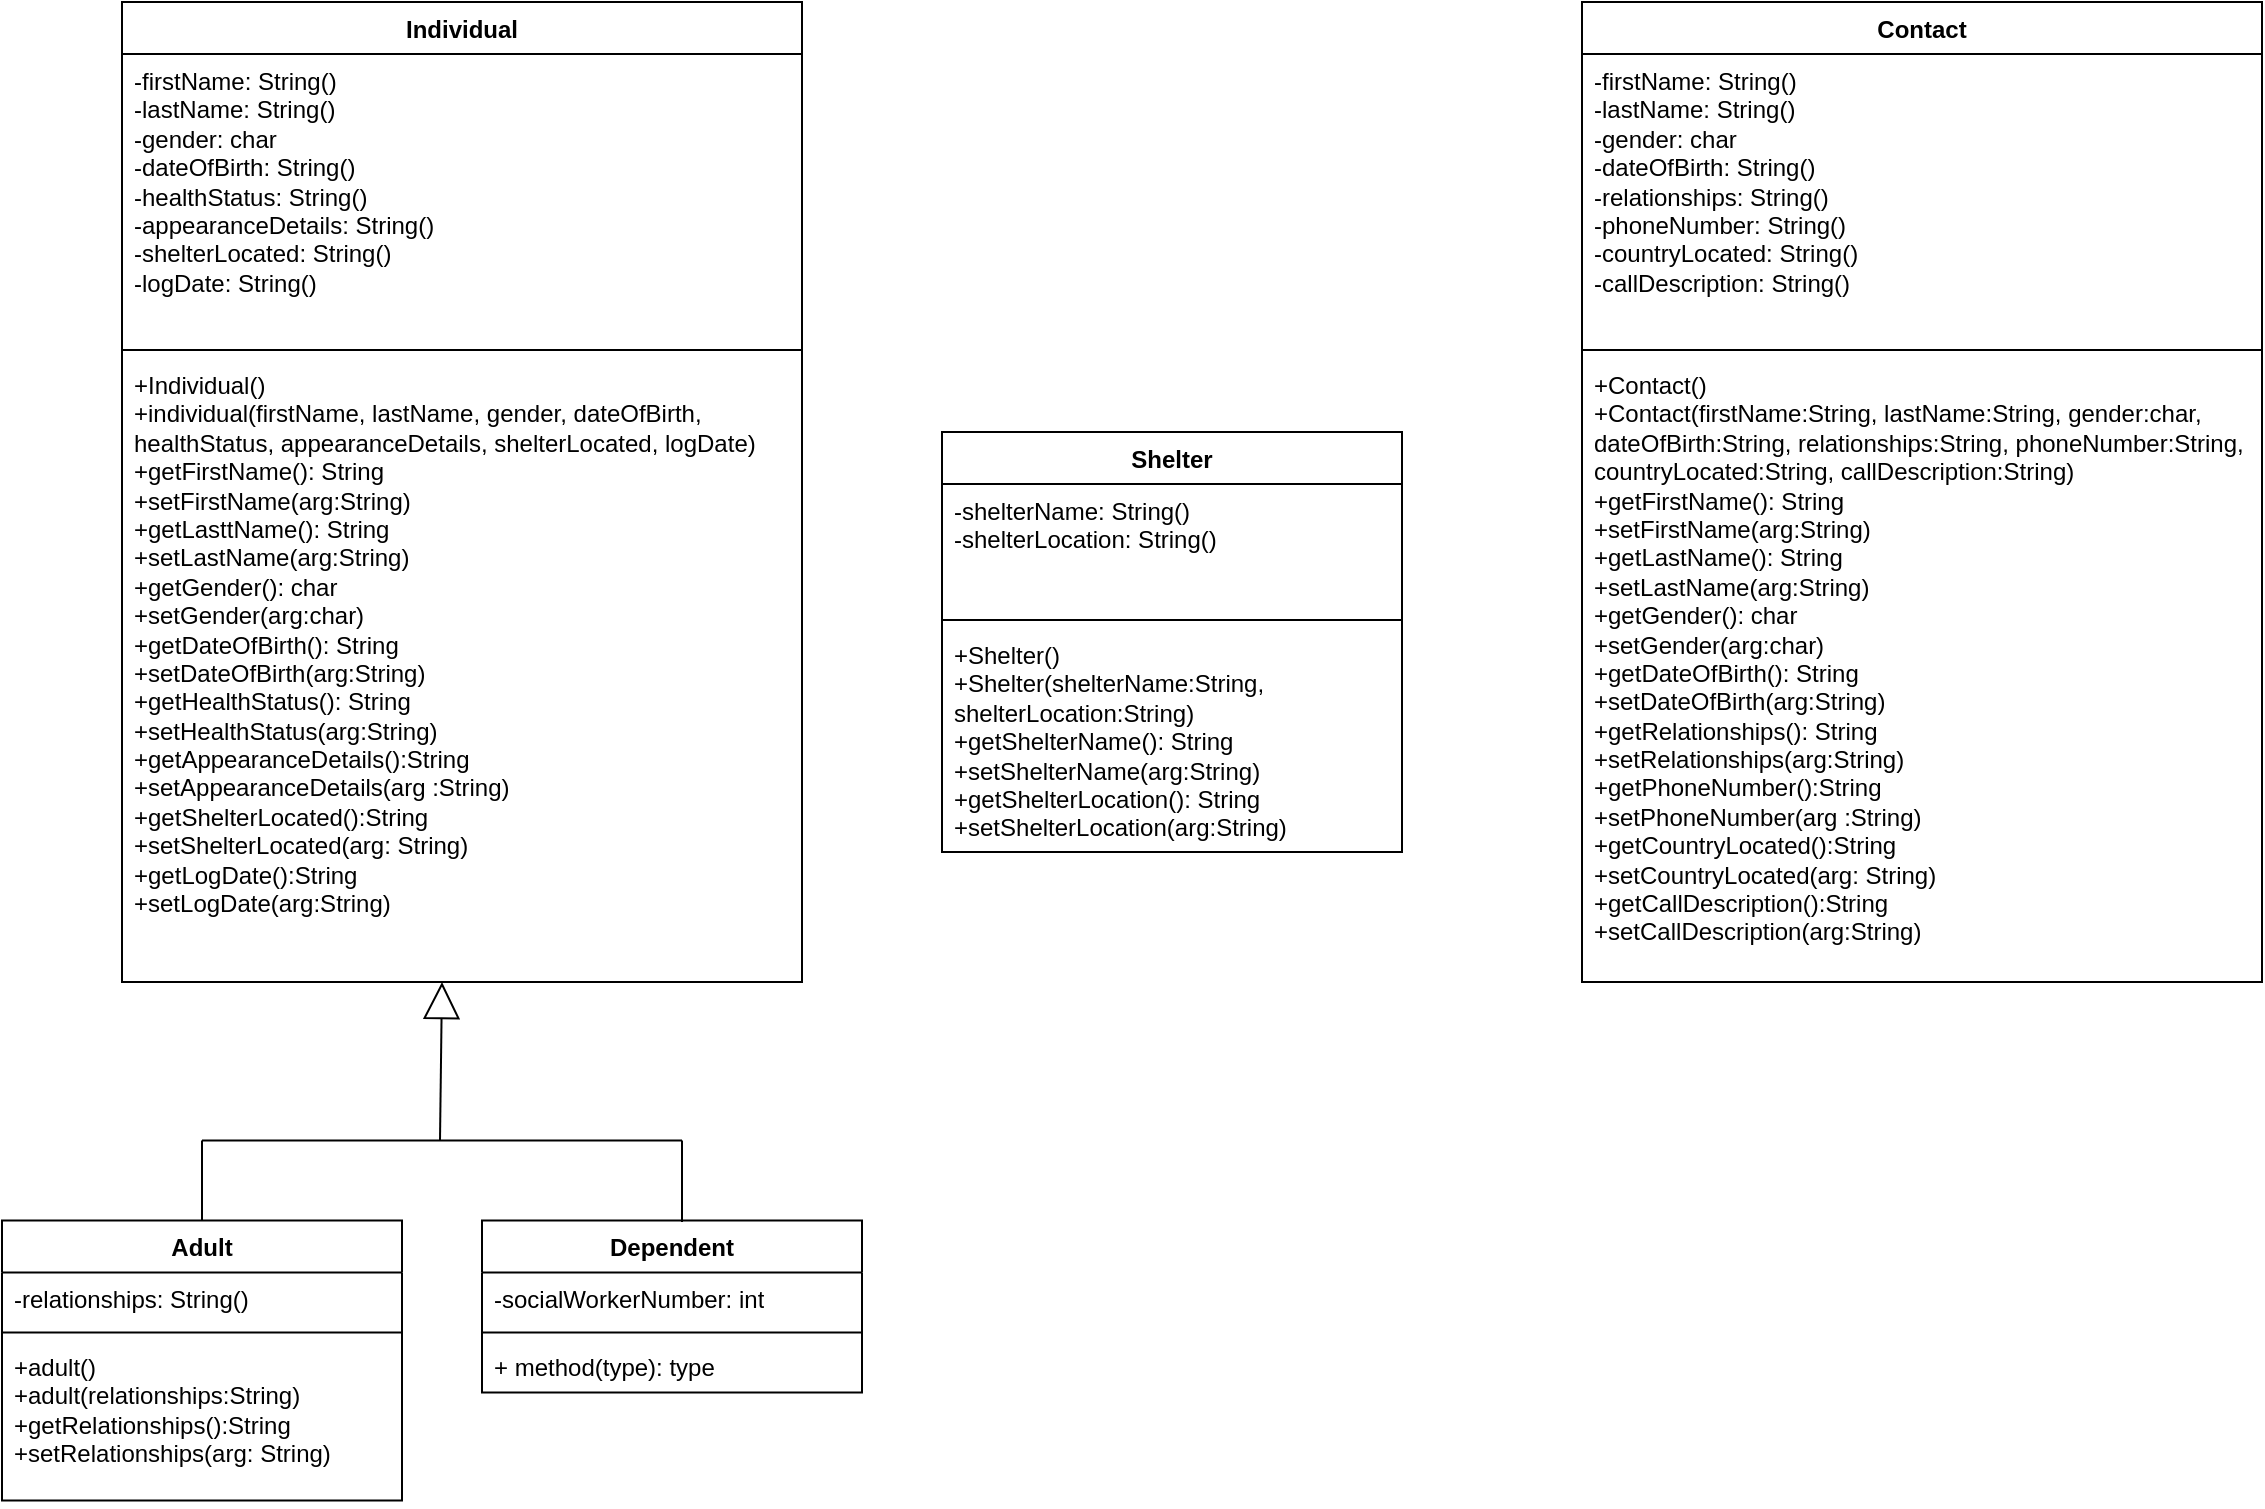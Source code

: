 <mxfile version="26.0.10">
  <diagram name="Page-1" id="2YBvvXClWsGukQMizWep">
    <mxGraphModel dx="516" dy="1427" grid="1" gridSize="10" guides="1" tooltips="1" connect="1" arrows="1" fold="1" page="1" pageScale="1" pageWidth="850" pageHeight="1100" math="0" shadow="0">
      <root>
        <mxCell id="0" />
        <mxCell id="1" parent="0" />
        <mxCell id="MXdK9neix7-4rawSYrGm-1" value="Individual" style="swimlane;fontStyle=1;align=center;verticalAlign=top;childLayout=stackLayout;horizontal=1;startSize=26;horizontalStack=0;resizeParent=1;resizeParentMax=0;resizeLast=0;collapsible=1;marginBottom=0;whiteSpace=wrap;html=1;" parent="1" vertex="1">
          <mxGeometry x="80" y="-220" width="340" height="490" as="geometry" />
        </mxCell>
        <mxCell id="MXdK9neix7-4rawSYrGm-2" value="-firstName: String()&lt;div&gt;-lastName: String()&lt;/div&gt;&lt;div&gt;-gender: char&lt;/div&gt;&lt;div&gt;-dateOfBirth: String()&lt;/div&gt;&lt;div&gt;-healthStatus: String()&lt;/div&gt;&lt;div&gt;-appearanceDetails: String()&lt;/div&gt;&lt;div&gt;-shelterLocated: String()&lt;/div&gt;&lt;div&gt;-logDate: String()&lt;/div&gt;&lt;div&gt;&lt;br&gt;&lt;/div&gt;&lt;div&gt;&lt;br&gt;&lt;/div&gt;" style="text;strokeColor=none;fillColor=none;align=left;verticalAlign=top;spacingLeft=4;spacingRight=4;overflow=hidden;rotatable=0;points=[[0,0.5],[1,0.5]];portConstraint=eastwest;whiteSpace=wrap;html=1;" parent="MXdK9neix7-4rawSYrGm-1" vertex="1">
          <mxGeometry y="26" width="340" height="144" as="geometry" />
        </mxCell>
        <mxCell id="MXdK9neix7-4rawSYrGm-3" value="" style="line;strokeWidth=1;fillColor=none;align=left;verticalAlign=middle;spacingTop=-1;spacingLeft=3;spacingRight=3;rotatable=0;labelPosition=right;points=[];portConstraint=eastwest;strokeColor=inherit;" parent="MXdK9neix7-4rawSYrGm-1" vertex="1">
          <mxGeometry y="170" width="340" height="8" as="geometry" />
        </mxCell>
        <mxCell id="MXdK9neix7-4rawSYrGm-4" value="&lt;div&gt;+Individual()&lt;/div&gt;&lt;div&gt;+individual(firstName, lastName, gender, dateOfBirth, healthStatus, appearanceDetails, shelterLocated, logDate)&lt;/div&gt;+getFirstName(): String&lt;div&gt;+setFirstName(arg:String)&lt;/div&gt;&lt;div&gt;+getLasttName(): String&lt;div&gt;+setLastName(arg:String)&lt;/div&gt;&lt;div&gt;+getGender(): char&lt;div&gt;+setGender(arg:char)&lt;/div&gt;&lt;div&gt;+getDateOfBirth(): String&lt;div&gt;+setDateOfBirth(arg:String)&lt;/div&gt;&lt;div&gt;+getHealthStatus(): String&lt;div&gt;+setHealthStatus(arg:String)&lt;/div&gt;&lt;div&gt;+getAppearanceDetails():String&lt;/div&gt;&lt;div&gt;+setAppearanceDetails(arg&amp;nbsp;&lt;span style=&quot;background-color: transparent; color: light-dark(rgb(0, 0, 0), rgb(255, 255, 255));&quot;&gt;:String&lt;/span&gt;&lt;span style=&quot;background-color: transparent; color: light-dark(rgb(0, 0, 0), rgb(255, 255, 255));&quot;&gt;)&lt;/span&gt;&lt;/div&gt;&lt;div&gt;+getShelterLocated():String&lt;/div&gt;&lt;div&gt;+setShelterLocated(arg: String)&lt;/div&gt;&lt;div&gt;+getLogDate():String&lt;/div&gt;&lt;div&gt;+setLogDate(arg:String)&lt;/div&gt;&lt;div&gt;&lt;br&gt;&lt;/div&gt;&lt;div&gt;&lt;br&gt;&lt;/div&gt;&lt;/div&gt;&lt;div&gt;&lt;br&gt;&lt;/div&gt;&lt;/div&gt;&lt;/div&gt;&lt;div&gt;&lt;br&gt;&lt;/div&gt;&lt;/div&gt;" style="text;strokeColor=none;fillColor=none;align=left;verticalAlign=top;spacingLeft=4;spacingRight=4;overflow=hidden;rotatable=0;points=[[0,0.5],[1,0.5]];portConstraint=eastwest;whiteSpace=wrap;html=1;" parent="MXdK9neix7-4rawSYrGm-1" vertex="1">
          <mxGeometry y="178" width="340" height="312" as="geometry" />
        </mxCell>
        <mxCell id="MXdK9neix7-4rawSYrGm-8" value="" style="endArrow=block;endSize=16;endFill=0;html=1;rounded=0;" parent="1" edge="1">
          <mxGeometry width="160" relative="1" as="geometry">
            <mxPoint x="239" y="349.23" as="sourcePoint" />
            <mxPoint x="240" y="270" as="targetPoint" />
          </mxGeometry>
        </mxCell>
        <mxCell id="MXdK9neix7-4rawSYrGm-12" value="Adult" style="swimlane;fontStyle=1;align=center;verticalAlign=top;childLayout=stackLayout;horizontal=1;startSize=26;horizontalStack=0;resizeParent=1;resizeParentMax=0;resizeLast=0;collapsible=1;marginBottom=0;whiteSpace=wrap;html=1;" parent="1" vertex="1">
          <mxGeometry x="20" y="389.23" width="200" height="140" as="geometry" />
        </mxCell>
        <mxCell id="MXdK9neix7-4rawSYrGm-13" value="-relationships: String()" style="text;strokeColor=none;fillColor=none;align=left;verticalAlign=top;spacingLeft=4;spacingRight=4;overflow=hidden;rotatable=0;points=[[0,0.5],[1,0.5]];portConstraint=eastwest;whiteSpace=wrap;html=1;" parent="MXdK9neix7-4rawSYrGm-12" vertex="1">
          <mxGeometry y="26" width="200" height="26" as="geometry" />
        </mxCell>
        <mxCell id="MXdK9neix7-4rawSYrGm-14" value="" style="line;strokeWidth=1;fillColor=none;align=left;verticalAlign=middle;spacingTop=-1;spacingLeft=3;spacingRight=3;rotatable=0;labelPosition=right;points=[];portConstraint=eastwest;strokeColor=inherit;" parent="MXdK9neix7-4rawSYrGm-12" vertex="1">
          <mxGeometry y="52" width="200" height="8" as="geometry" />
        </mxCell>
        <mxCell id="MXdK9neix7-4rawSYrGm-15" value="+adult()&lt;div&gt;+adult(relationships:String&lt;span style=&quot;background-color: transparent; color: light-dark(rgb(0, 0, 0), rgb(255, 255, 255));&quot;&gt;)&lt;/span&gt;&lt;/div&gt;&lt;div&gt;&lt;div&gt;+getRelationships():String&lt;div&gt;+setRelationships(arg: String)&lt;/div&gt;&lt;/div&gt;&lt;/div&gt;" style="text;strokeColor=none;fillColor=none;align=left;verticalAlign=top;spacingLeft=4;spacingRight=4;overflow=hidden;rotatable=0;points=[[0,0.5],[1,0.5]];portConstraint=eastwest;whiteSpace=wrap;html=1;" parent="MXdK9neix7-4rawSYrGm-12" vertex="1">
          <mxGeometry y="60" width="200" height="80" as="geometry" />
        </mxCell>
        <mxCell id="MXdK9neix7-4rawSYrGm-16" value="" style="endArrow=none;html=1;rounded=0;" parent="1" edge="1">
          <mxGeometry width="50" height="50" relative="1" as="geometry">
            <mxPoint x="240" y="349.23" as="sourcePoint" />
            <mxPoint x="120" y="349.23" as="targetPoint" />
          </mxGeometry>
        </mxCell>
        <mxCell id="MXdK9neix7-4rawSYrGm-17" value="" style="endArrow=none;html=1;rounded=0;" parent="1" edge="1">
          <mxGeometry width="50" height="50" relative="1" as="geometry">
            <mxPoint x="360" y="349.23" as="sourcePoint" />
            <mxPoint x="240" y="349.23" as="targetPoint" />
          </mxGeometry>
        </mxCell>
        <mxCell id="MXdK9neix7-4rawSYrGm-18" value="" style="endArrow=none;html=1;rounded=0;exitX=0.5;exitY=0;exitDx=0;exitDy=0;" parent="1" source="MXdK9neix7-4rawSYrGm-12" edge="1">
          <mxGeometry width="50" height="50" relative="1" as="geometry">
            <mxPoint x="250" y="359.23" as="sourcePoint" />
            <mxPoint x="120" y="349.23" as="targetPoint" />
          </mxGeometry>
        </mxCell>
        <mxCell id="MXdK9neix7-4rawSYrGm-19" value="Dependent" style="swimlane;fontStyle=1;align=center;verticalAlign=top;childLayout=stackLayout;horizontal=1;startSize=26;horizontalStack=0;resizeParent=1;resizeParentMax=0;resizeLast=0;collapsible=1;marginBottom=0;whiteSpace=wrap;html=1;" parent="1" vertex="1">
          <mxGeometry x="260" y="389.23" width="190" height="86" as="geometry" />
        </mxCell>
        <mxCell id="MXdK9neix7-4rawSYrGm-20" value="-socialWorkerNumber: int" style="text;strokeColor=none;fillColor=none;align=left;verticalAlign=top;spacingLeft=4;spacingRight=4;overflow=hidden;rotatable=0;points=[[0,0.5],[1,0.5]];portConstraint=eastwest;whiteSpace=wrap;html=1;" parent="MXdK9neix7-4rawSYrGm-19" vertex="1">
          <mxGeometry y="26" width="190" height="26" as="geometry" />
        </mxCell>
        <mxCell id="MXdK9neix7-4rawSYrGm-21" value="" style="line;strokeWidth=1;fillColor=none;align=left;verticalAlign=middle;spacingTop=-1;spacingLeft=3;spacingRight=3;rotatable=0;labelPosition=right;points=[];portConstraint=eastwest;strokeColor=inherit;" parent="MXdK9neix7-4rawSYrGm-19" vertex="1">
          <mxGeometry y="52" width="190" height="8" as="geometry" />
        </mxCell>
        <mxCell id="MXdK9neix7-4rawSYrGm-22" value="+ method(type): type" style="text;strokeColor=none;fillColor=none;align=left;verticalAlign=top;spacingLeft=4;spacingRight=4;overflow=hidden;rotatable=0;points=[[0,0.5],[1,0.5]];portConstraint=eastwest;whiteSpace=wrap;html=1;" parent="MXdK9neix7-4rawSYrGm-19" vertex="1">
          <mxGeometry y="60" width="190" height="26" as="geometry" />
        </mxCell>
        <mxCell id="MXdK9neix7-4rawSYrGm-23" value="" style="endArrow=none;html=1;rounded=0;" parent="1" edge="1">
          <mxGeometry width="50" height="50" relative="1" as="geometry">
            <mxPoint x="360" y="390" as="sourcePoint" />
            <mxPoint x="360" y="349.23" as="targetPoint" />
          </mxGeometry>
        </mxCell>
        <mxCell id="MXdK9neix7-4rawSYrGm-29" value="Shelter" style="swimlane;fontStyle=1;align=center;verticalAlign=top;childLayout=stackLayout;horizontal=1;startSize=26;horizontalStack=0;resizeParent=1;resizeParentMax=0;resizeLast=0;collapsible=1;marginBottom=0;whiteSpace=wrap;html=1;" parent="1" vertex="1">
          <mxGeometry x="490" y="-5" width="230" height="210" as="geometry" />
        </mxCell>
        <mxCell id="MXdK9neix7-4rawSYrGm-30" value="-shelterName: String()&lt;div&gt;-shelterLocation&lt;span style=&quot;background-color: transparent; color: light-dark(rgb(0, 0, 0), rgb(255, 255, 255));&quot;&gt;: String()&lt;/span&gt;&lt;/div&gt;" style="text;strokeColor=none;fillColor=none;align=left;verticalAlign=top;spacingLeft=4;spacingRight=4;overflow=hidden;rotatable=0;points=[[0,0.5],[1,0.5]];portConstraint=eastwest;whiteSpace=wrap;html=1;" parent="MXdK9neix7-4rawSYrGm-29" vertex="1">
          <mxGeometry y="26" width="230" height="64" as="geometry" />
        </mxCell>
        <mxCell id="MXdK9neix7-4rawSYrGm-31" value="" style="line;strokeWidth=1;fillColor=none;align=left;verticalAlign=middle;spacingTop=-1;spacingLeft=3;spacingRight=3;rotatable=0;labelPosition=right;points=[];portConstraint=eastwest;strokeColor=inherit;" parent="MXdK9neix7-4rawSYrGm-29" vertex="1">
          <mxGeometry y="90" width="230" height="8" as="geometry" />
        </mxCell>
        <mxCell id="MXdK9neix7-4rawSYrGm-32" value="&lt;div&gt;+Shelter()&lt;/div&gt;&lt;div&gt;+Shelter(shelterName:String, shelterLocation:String)&lt;/div&gt;+getShelterName(): String&lt;div&gt;+setShelterName(arg:String)&lt;/div&gt;&lt;div&gt;+getShelterLocation(): String&lt;/div&gt;&lt;div&gt;&lt;div&gt;+setShelterLocation(arg:String)&lt;/div&gt;&lt;/div&gt;&lt;div&gt;&lt;br&gt;&lt;/div&gt;" style="text;strokeColor=none;fillColor=none;align=left;verticalAlign=top;spacingLeft=4;spacingRight=4;overflow=hidden;rotatable=0;points=[[0,0.5],[1,0.5]];portConstraint=eastwest;whiteSpace=wrap;html=1;" parent="MXdK9neix7-4rawSYrGm-29" vertex="1">
          <mxGeometry y="98" width="230" height="112" as="geometry" />
        </mxCell>
        <mxCell id="IfNV_ke3AKvP0KTFISGy-6" value="Contact" style="swimlane;fontStyle=1;align=center;verticalAlign=top;childLayout=stackLayout;horizontal=1;startSize=26;horizontalStack=0;resizeParent=1;resizeParentMax=0;resizeLast=0;collapsible=1;marginBottom=0;whiteSpace=wrap;html=1;" parent="1" vertex="1">
          <mxGeometry x="810" y="-220" width="340" height="490" as="geometry" />
        </mxCell>
        <mxCell id="IfNV_ke3AKvP0KTFISGy-7" value="&lt;div&gt;-firstName: String()&lt;div&gt;-lastName: String()&lt;/div&gt;&lt;div&gt;-gender: char&lt;/div&gt;&lt;div&gt;-dateOfBirth: String()&lt;/div&gt;&lt;div&gt;-relationships: String()&lt;/div&gt;&lt;div&gt;-phoneNumber: String()&lt;/div&gt;&lt;div&gt;-countryLocated: String()&lt;/div&gt;&lt;div&gt;-callDescription: String()&lt;/div&gt;&lt;/div&gt;" style="text;strokeColor=none;fillColor=none;align=left;verticalAlign=top;spacingLeft=4;spacingRight=4;overflow=hidden;rotatable=0;points=[[0,0.5],[1,0.5]];portConstraint=eastwest;whiteSpace=wrap;html=1;" parent="IfNV_ke3AKvP0KTFISGy-6" vertex="1">
          <mxGeometry y="26" width="340" height="144" as="geometry" />
        </mxCell>
        <mxCell id="IfNV_ke3AKvP0KTFISGy-8" value="" style="line;strokeWidth=1;fillColor=none;align=left;verticalAlign=middle;spacingTop=-1;spacingLeft=3;spacingRight=3;rotatable=0;labelPosition=right;points=[];portConstraint=eastwest;strokeColor=inherit;" parent="IfNV_ke3AKvP0KTFISGy-6" vertex="1">
          <mxGeometry y="170" width="340" height="8" as="geometry" />
        </mxCell>
        <mxCell id="IfNV_ke3AKvP0KTFISGy-9" value="&lt;div&gt;+Contact()&lt;/div&gt;&lt;div&gt;+Contact(firstName:String, lastName:String, gender:char, dateOfBirth:String, relationships:String, phoneNumber:String, countryLocated:String, callDescription:String)&lt;/div&gt;+getFirstName(): String&lt;div&gt;+setFirstName(arg:String)&lt;/div&gt;&lt;div&gt;+getLastName(): String&lt;div&gt;+setLastName(arg:String)&lt;/div&gt;&lt;div&gt;+getGender(): char&lt;div&gt;+setGender(arg:char)&lt;/div&gt;&lt;div&gt;+getDateOfBirth(): String&lt;div&gt;+setDateOfBirth(arg:String)&lt;/div&gt;&lt;div&gt;+getRelationships(): String&lt;div&gt;+setRelationships(arg:String)&lt;/div&gt;&lt;div&gt;+getPhoneNumber():String&lt;/div&gt;&lt;div&gt;+setPhoneNumber(arg&amp;nbsp;&lt;span style=&quot;background-color: transparent; color: light-dark(rgb(0, 0, 0), rgb(255, 255, 255));&quot;&gt;:String&lt;/span&gt;&lt;span style=&quot;background-color: transparent; color: light-dark(rgb(0, 0, 0), rgb(255, 255, 255));&quot;&gt;)&lt;/span&gt;&lt;/div&gt;&lt;div&gt;+getCountryLocated():String&lt;/div&gt;&lt;div&gt;+setCountryLocated(arg: String)&lt;/div&gt;&lt;div&gt;+getCallDescription():String&lt;/div&gt;&lt;div&gt;+setCallDescription(arg:String)&lt;/div&gt;&lt;/div&gt;&lt;/div&gt;&lt;/div&gt;&lt;/div&gt;" style="text;strokeColor=none;fillColor=none;align=left;verticalAlign=top;spacingLeft=4;spacingRight=4;overflow=hidden;rotatable=0;points=[[0,0.5],[1,0.5]];portConstraint=eastwest;whiteSpace=wrap;html=1;" parent="IfNV_ke3AKvP0KTFISGy-6" vertex="1">
          <mxGeometry y="178" width="340" height="312" as="geometry" />
        </mxCell>
      </root>
    </mxGraphModel>
  </diagram>
</mxfile>
